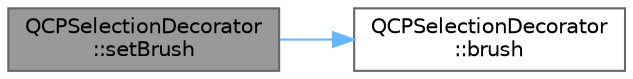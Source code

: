 digraph "QCPSelectionDecorator::setBrush"
{
 // LATEX_PDF_SIZE
  bgcolor="transparent";
  edge [fontname=Helvetica,fontsize=10,labelfontname=Helvetica,labelfontsize=10];
  node [fontname=Helvetica,fontsize=10,shape=box,height=0.2,width=0.4];
  rankdir="LR";
  Node1 [label="QCPSelectionDecorator\l::setBrush",height=0.2,width=0.4,color="gray40", fillcolor="grey60", style="filled", fontcolor="black",tooltip=" "];
  Node1 -> Node2 [color="steelblue1",style="solid"];
  Node2 [label="QCPSelectionDecorator\l::brush",height=0.2,width=0.4,color="grey40", fillcolor="white", style="filled",URL="$class_q_c_p_selection_decorator.html#a783b643aa52120a25308fc501b9998b1",tooltip=" "];
}
